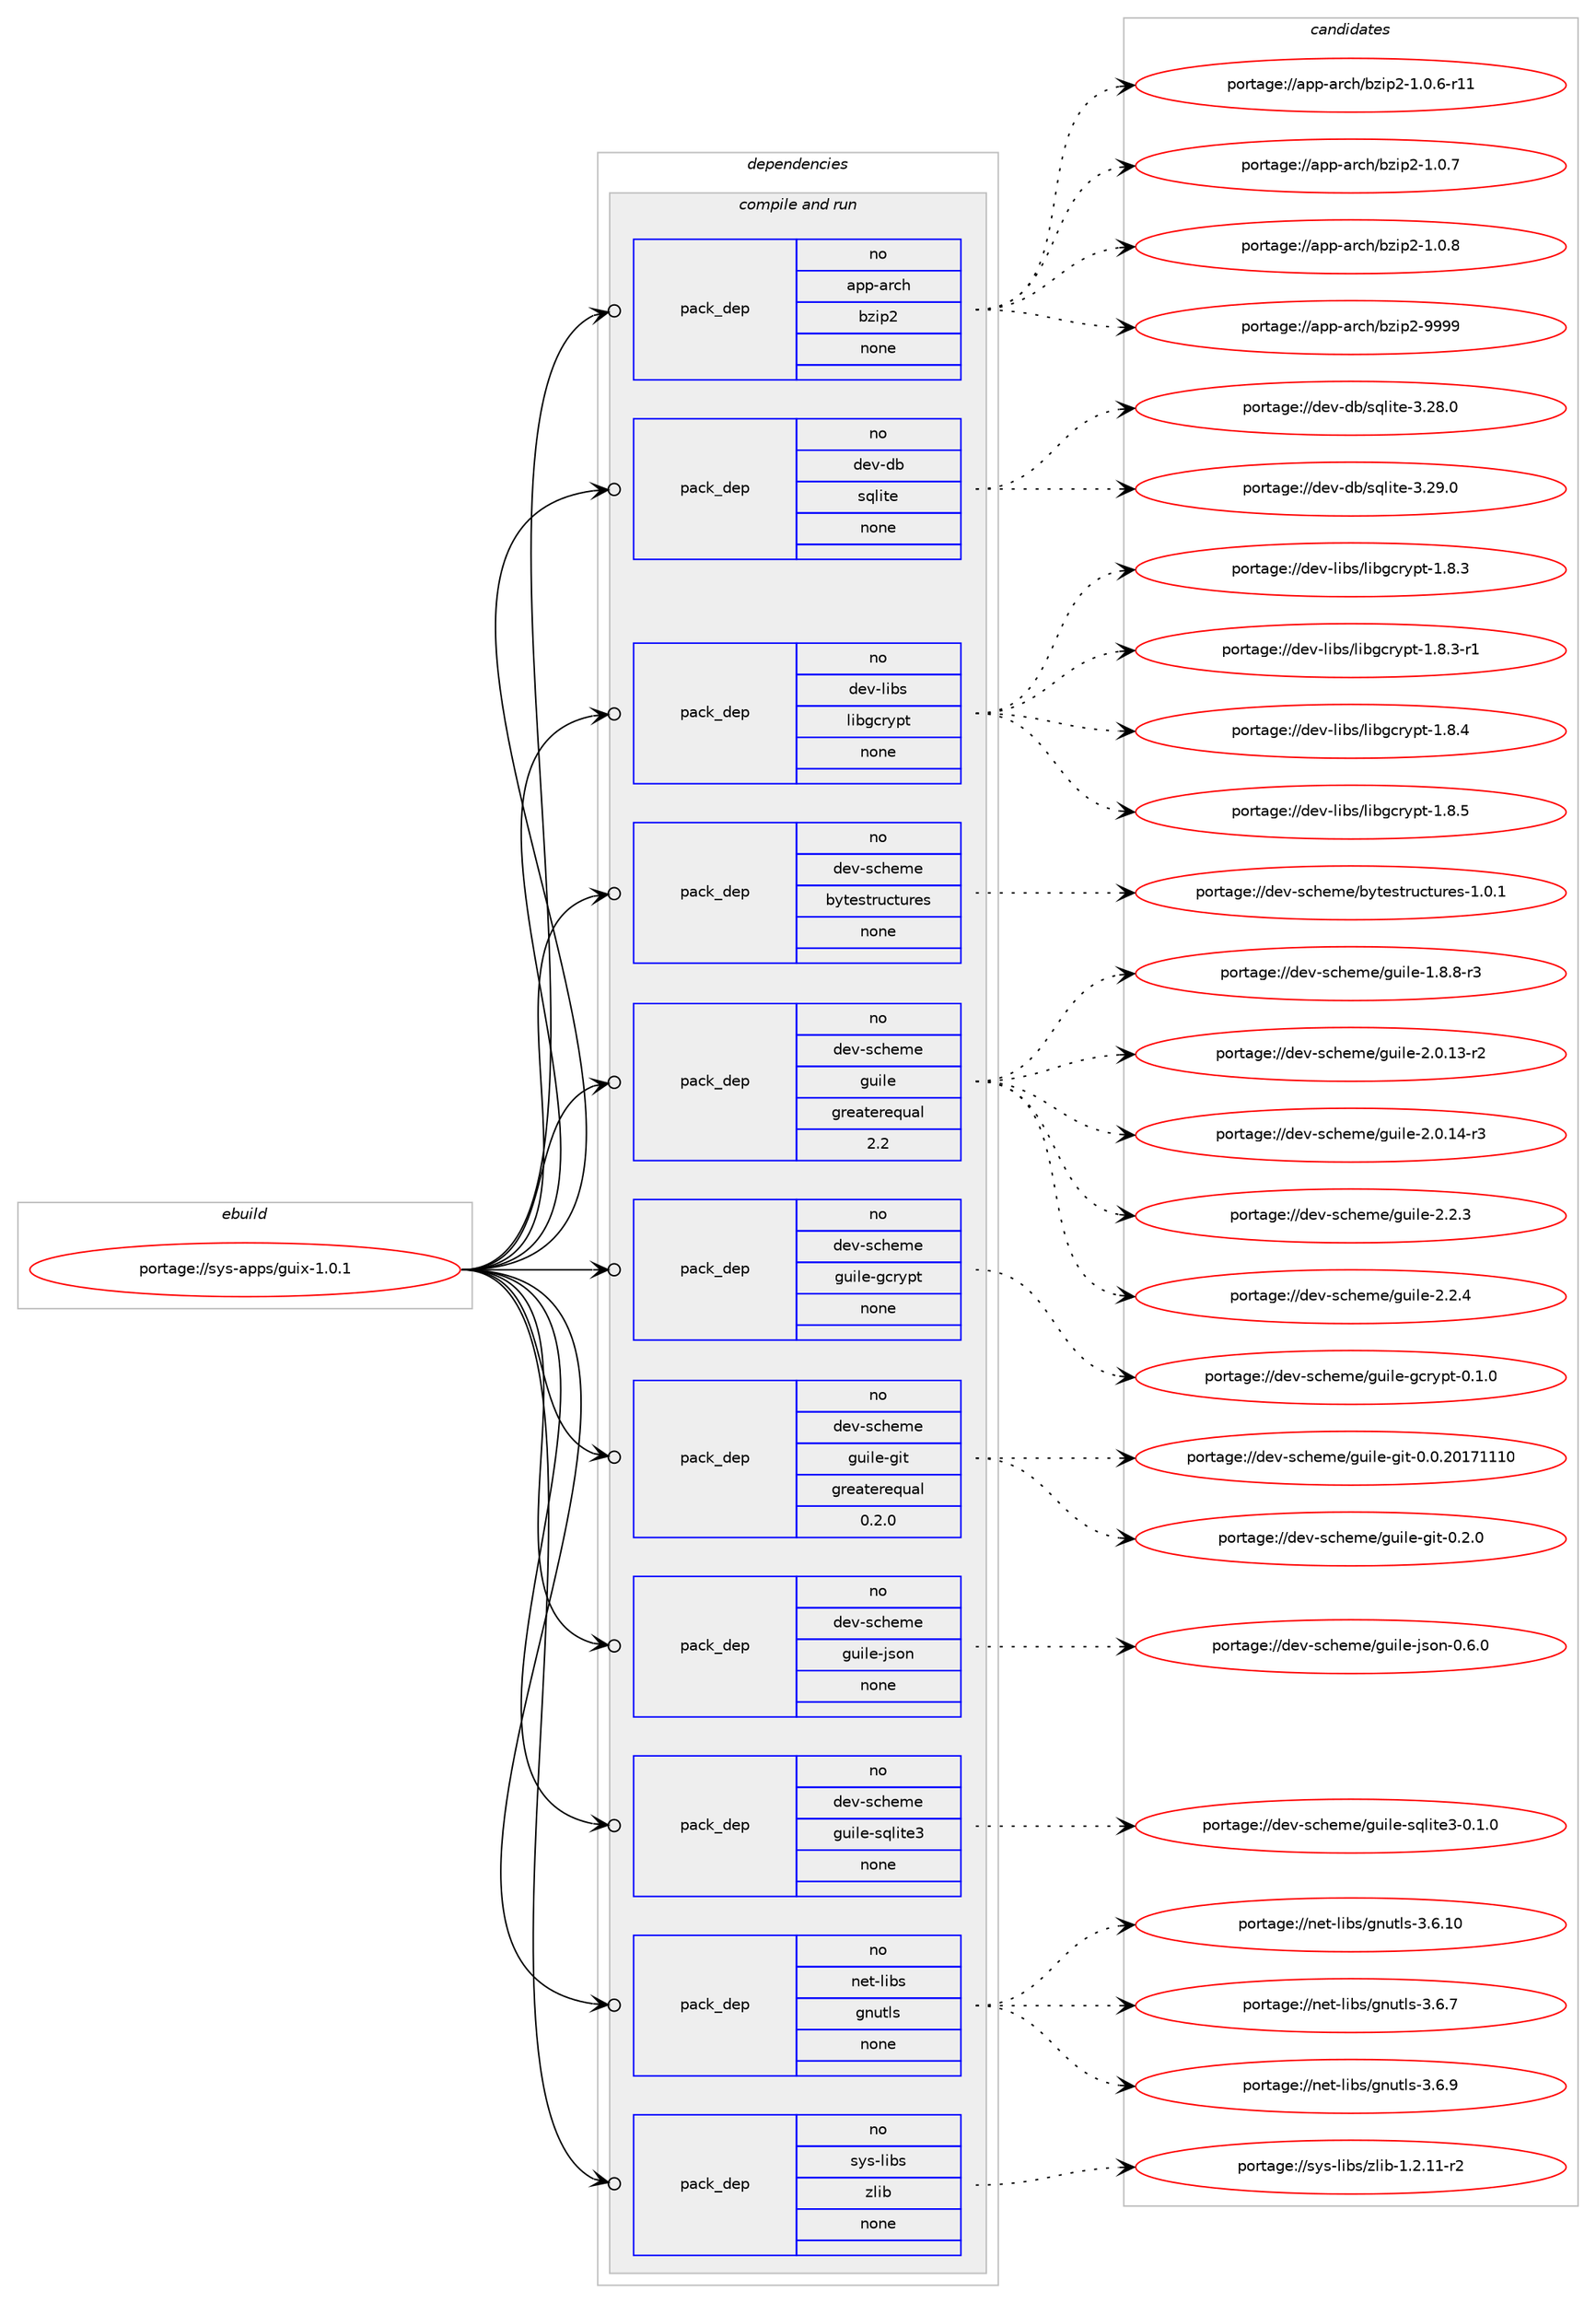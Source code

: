 digraph prolog {

# *************
# Graph options
# *************

newrank=true;
concentrate=true;
compound=true;
graph [rankdir=LR,fontname=Helvetica,fontsize=10,ranksep=1.5];#, ranksep=2.5, nodesep=0.2];
edge  [arrowhead=vee];
node  [fontname=Helvetica,fontsize=10];

# **********
# The ebuild
# **********

subgraph cluster_leftcol {
color=gray;
rank=same;
label=<<i>ebuild</i>>;
id [label="portage://sys-apps/guix-1.0.1", color=red, width=4, href="../sys-apps/guix-1.0.1.svg"];
}

# ****************
# The dependencies
# ****************

subgraph cluster_midcol {
color=gray;
label=<<i>dependencies</i>>;
subgraph cluster_compile {
fillcolor="#eeeeee";
style=filled;
label=<<i>compile</i>>;
}
subgraph cluster_compileandrun {
fillcolor="#eeeeee";
style=filled;
label=<<i>compile and run</i>>;
subgraph pack302351 {
dependency408476 [label=<<TABLE BORDER="0" CELLBORDER="1" CELLSPACING="0" CELLPADDING="4" WIDTH="220"><TR><TD ROWSPAN="6" CELLPADDING="30">pack_dep</TD></TR><TR><TD WIDTH="110">no</TD></TR><TR><TD>app-arch</TD></TR><TR><TD>bzip2</TD></TR><TR><TD>none</TD></TR><TR><TD></TD></TR></TABLE>>, shape=none, color=blue];
}
id:e -> dependency408476:w [weight=20,style="solid",arrowhead="odotvee"];
subgraph pack302352 {
dependency408477 [label=<<TABLE BORDER="0" CELLBORDER="1" CELLSPACING="0" CELLPADDING="4" WIDTH="220"><TR><TD ROWSPAN="6" CELLPADDING="30">pack_dep</TD></TR><TR><TD WIDTH="110">no</TD></TR><TR><TD>dev-db</TD></TR><TR><TD>sqlite</TD></TR><TR><TD>none</TD></TR><TR><TD></TD></TR></TABLE>>, shape=none, color=blue];
}
id:e -> dependency408477:w [weight=20,style="solid",arrowhead="odotvee"];
subgraph pack302353 {
dependency408478 [label=<<TABLE BORDER="0" CELLBORDER="1" CELLSPACING="0" CELLPADDING="4" WIDTH="220"><TR><TD ROWSPAN="6" CELLPADDING="30">pack_dep</TD></TR><TR><TD WIDTH="110">no</TD></TR><TR><TD>dev-libs</TD></TR><TR><TD>libgcrypt</TD></TR><TR><TD>none</TD></TR><TR><TD></TD></TR></TABLE>>, shape=none, color=blue];
}
id:e -> dependency408478:w [weight=20,style="solid",arrowhead="odotvee"];
subgraph pack302354 {
dependency408479 [label=<<TABLE BORDER="0" CELLBORDER="1" CELLSPACING="0" CELLPADDING="4" WIDTH="220"><TR><TD ROWSPAN="6" CELLPADDING="30">pack_dep</TD></TR><TR><TD WIDTH="110">no</TD></TR><TR><TD>dev-scheme</TD></TR><TR><TD>bytestructures</TD></TR><TR><TD>none</TD></TR><TR><TD></TD></TR></TABLE>>, shape=none, color=blue];
}
id:e -> dependency408479:w [weight=20,style="solid",arrowhead="odotvee"];
subgraph pack302355 {
dependency408480 [label=<<TABLE BORDER="0" CELLBORDER="1" CELLSPACING="0" CELLPADDING="4" WIDTH="220"><TR><TD ROWSPAN="6" CELLPADDING="30">pack_dep</TD></TR><TR><TD WIDTH="110">no</TD></TR><TR><TD>dev-scheme</TD></TR><TR><TD>guile</TD></TR><TR><TD>greaterequal</TD></TR><TR><TD>2.2</TD></TR></TABLE>>, shape=none, color=blue];
}
id:e -> dependency408480:w [weight=20,style="solid",arrowhead="odotvee"];
subgraph pack302356 {
dependency408481 [label=<<TABLE BORDER="0" CELLBORDER="1" CELLSPACING="0" CELLPADDING="4" WIDTH="220"><TR><TD ROWSPAN="6" CELLPADDING="30">pack_dep</TD></TR><TR><TD WIDTH="110">no</TD></TR><TR><TD>dev-scheme</TD></TR><TR><TD>guile-gcrypt</TD></TR><TR><TD>none</TD></TR><TR><TD></TD></TR></TABLE>>, shape=none, color=blue];
}
id:e -> dependency408481:w [weight=20,style="solid",arrowhead="odotvee"];
subgraph pack302357 {
dependency408482 [label=<<TABLE BORDER="0" CELLBORDER="1" CELLSPACING="0" CELLPADDING="4" WIDTH="220"><TR><TD ROWSPAN="6" CELLPADDING="30">pack_dep</TD></TR><TR><TD WIDTH="110">no</TD></TR><TR><TD>dev-scheme</TD></TR><TR><TD>guile-git</TD></TR><TR><TD>greaterequal</TD></TR><TR><TD>0.2.0</TD></TR></TABLE>>, shape=none, color=blue];
}
id:e -> dependency408482:w [weight=20,style="solid",arrowhead="odotvee"];
subgraph pack302358 {
dependency408483 [label=<<TABLE BORDER="0" CELLBORDER="1" CELLSPACING="0" CELLPADDING="4" WIDTH="220"><TR><TD ROWSPAN="6" CELLPADDING="30">pack_dep</TD></TR><TR><TD WIDTH="110">no</TD></TR><TR><TD>dev-scheme</TD></TR><TR><TD>guile-json</TD></TR><TR><TD>none</TD></TR><TR><TD></TD></TR></TABLE>>, shape=none, color=blue];
}
id:e -> dependency408483:w [weight=20,style="solid",arrowhead="odotvee"];
subgraph pack302359 {
dependency408484 [label=<<TABLE BORDER="0" CELLBORDER="1" CELLSPACING="0" CELLPADDING="4" WIDTH="220"><TR><TD ROWSPAN="6" CELLPADDING="30">pack_dep</TD></TR><TR><TD WIDTH="110">no</TD></TR><TR><TD>dev-scheme</TD></TR><TR><TD>guile-sqlite3</TD></TR><TR><TD>none</TD></TR><TR><TD></TD></TR></TABLE>>, shape=none, color=blue];
}
id:e -> dependency408484:w [weight=20,style="solid",arrowhead="odotvee"];
subgraph pack302360 {
dependency408485 [label=<<TABLE BORDER="0" CELLBORDER="1" CELLSPACING="0" CELLPADDING="4" WIDTH="220"><TR><TD ROWSPAN="6" CELLPADDING="30">pack_dep</TD></TR><TR><TD WIDTH="110">no</TD></TR><TR><TD>net-libs</TD></TR><TR><TD>gnutls</TD></TR><TR><TD>none</TD></TR><TR><TD></TD></TR></TABLE>>, shape=none, color=blue];
}
id:e -> dependency408485:w [weight=20,style="solid",arrowhead="odotvee"];
subgraph pack302361 {
dependency408486 [label=<<TABLE BORDER="0" CELLBORDER="1" CELLSPACING="0" CELLPADDING="4" WIDTH="220"><TR><TD ROWSPAN="6" CELLPADDING="30">pack_dep</TD></TR><TR><TD WIDTH="110">no</TD></TR><TR><TD>sys-libs</TD></TR><TR><TD>zlib</TD></TR><TR><TD>none</TD></TR><TR><TD></TD></TR></TABLE>>, shape=none, color=blue];
}
id:e -> dependency408486:w [weight=20,style="solid",arrowhead="odotvee"];
}
subgraph cluster_run {
fillcolor="#eeeeee";
style=filled;
label=<<i>run</i>>;
}
}

# **************
# The candidates
# **************

subgraph cluster_choices {
rank=same;
color=gray;
label=<<i>candidates</i>>;

subgraph choice302351 {
color=black;
nodesep=1;
choiceportage97112112459711499104479812210511250454946484654451144949 [label="portage://app-arch/bzip2-1.0.6-r11", color=red, width=4,href="../app-arch/bzip2-1.0.6-r11.svg"];
choiceportage97112112459711499104479812210511250454946484655 [label="portage://app-arch/bzip2-1.0.7", color=red, width=4,href="../app-arch/bzip2-1.0.7.svg"];
choiceportage97112112459711499104479812210511250454946484656 [label="portage://app-arch/bzip2-1.0.8", color=red, width=4,href="../app-arch/bzip2-1.0.8.svg"];
choiceportage971121124597114991044798122105112504557575757 [label="portage://app-arch/bzip2-9999", color=red, width=4,href="../app-arch/bzip2-9999.svg"];
dependency408476:e -> choiceportage97112112459711499104479812210511250454946484654451144949:w [style=dotted,weight="100"];
dependency408476:e -> choiceportage97112112459711499104479812210511250454946484655:w [style=dotted,weight="100"];
dependency408476:e -> choiceportage97112112459711499104479812210511250454946484656:w [style=dotted,weight="100"];
dependency408476:e -> choiceportage971121124597114991044798122105112504557575757:w [style=dotted,weight="100"];
}
subgraph choice302352 {
color=black;
nodesep=1;
choiceportage10010111845100984711511310810511610145514650564648 [label="portage://dev-db/sqlite-3.28.0", color=red, width=4,href="../dev-db/sqlite-3.28.0.svg"];
choiceportage10010111845100984711511310810511610145514650574648 [label="portage://dev-db/sqlite-3.29.0", color=red, width=4,href="../dev-db/sqlite-3.29.0.svg"];
dependency408477:e -> choiceportage10010111845100984711511310810511610145514650564648:w [style=dotted,weight="100"];
dependency408477:e -> choiceportage10010111845100984711511310810511610145514650574648:w [style=dotted,weight="100"];
}
subgraph choice302353 {
color=black;
nodesep=1;
choiceportage1001011184510810598115471081059810399114121112116454946564651 [label="portage://dev-libs/libgcrypt-1.8.3", color=red, width=4,href="../dev-libs/libgcrypt-1.8.3.svg"];
choiceportage10010111845108105981154710810598103991141211121164549465646514511449 [label="portage://dev-libs/libgcrypt-1.8.3-r1", color=red, width=4,href="../dev-libs/libgcrypt-1.8.3-r1.svg"];
choiceportage1001011184510810598115471081059810399114121112116454946564652 [label="portage://dev-libs/libgcrypt-1.8.4", color=red, width=4,href="../dev-libs/libgcrypt-1.8.4.svg"];
choiceportage1001011184510810598115471081059810399114121112116454946564653 [label="portage://dev-libs/libgcrypt-1.8.5", color=red, width=4,href="../dev-libs/libgcrypt-1.8.5.svg"];
dependency408478:e -> choiceportage1001011184510810598115471081059810399114121112116454946564651:w [style=dotted,weight="100"];
dependency408478:e -> choiceportage10010111845108105981154710810598103991141211121164549465646514511449:w [style=dotted,weight="100"];
dependency408478:e -> choiceportage1001011184510810598115471081059810399114121112116454946564652:w [style=dotted,weight="100"];
dependency408478:e -> choiceportage1001011184510810598115471081059810399114121112116454946564653:w [style=dotted,weight="100"];
}
subgraph choice302354 {
color=black;
nodesep=1;
choiceportage1001011184511599104101109101479812111610111511611411799116117114101115454946484649 [label="portage://dev-scheme/bytestructures-1.0.1", color=red, width=4,href="../dev-scheme/bytestructures-1.0.1.svg"];
dependency408479:e -> choiceportage1001011184511599104101109101479812111610111511611411799116117114101115454946484649:w [style=dotted,weight="100"];
}
subgraph choice302355 {
color=black;
nodesep=1;
choiceportage1001011184511599104101109101471031171051081014549465646564511451 [label="portage://dev-scheme/guile-1.8.8-r3", color=red, width=4,href="../dev-scheme/guile-1.8.8-r3.svg"];
choiceportage100101118451159910410110910147103117105108101455046484649514511450 [label="portage://dev-scheme/guile-2.0.13-r2", color=red, width=4,href="../dev-scheme/guile-2.0.13-r2.svg"];
choiceportage100101118451159910410110910147103117105108101455046484649524511451 [label="portage://dev-scheme/guile-2.0.14-r3", color=red, width=4,href="../dev-scheme/guile-2.0.14-r3.svg"];
choiceportage100101118451159910410110910147103117105108101455046504651 [label="portage://dev-scheme/guile-2.2.3", color=red, width=4,href="../dev-scheme/guile-2.2.3.svg"];
choiceportage100101118451159910410110910147103117105108101455046504652 [label="portage://dev-scheme/guile-2.2.4", color=red, width=4,href="../dev-scheme/guile-2.2.4.svg"];
dependency408480:e -> choiceportage1001011184511599104101109101471031171051081014549465646564511451:w [style=dotted,weight="100"];
dependency408480:e -> choiceportage100101118451159910410110910147103117105108101455046484649514511450:w [style=dotted,weight="100"];
dependency408480:e -> choiceportage100101118451159910410110910147103117105108101455046484649524511451:w [style=dotted,weight="100"];
dependency408480:e -> choiceportage100101118451159910410110910147103117105108101455046504651:w [style=dotted,weight="100"];
dependency408480:e -> choiceportage100101118451159910410110910147103117105108101455046504652:w [style=dotted,weight="100"];
}
subgraph choice302356 {
color=black;
nodesep=1;
choiceportage1001011184511599104101109101471031171051081014510399114121112116454846494648 [label="portage://dev-scheme/guile-gcrypt-0.1.0", color=red, width=4,href="../dev-scheme/guile-gcrypt-0.1.0.svg"];
dependency408481:e -> choiceportage1001011184511599104101109101471031171051081014510399114121112116454846494648:w [style=dotted,weight="100"];
}
subgraph choice302357 {
color=black;
nodesep=1;
choiceportage1001011184511599104101109101471031171051081014510310511645484648465048495549494948 [label="portage://dev-scheme/guile-git-0.0.20171110", color=red, width=4,href="../dev-scheme/guile-git-0.0.20171110.svg"];
choiceportage10010111845115991041011091014710311710510810145103105116454846504648 [label="portage://dev-scheme/guile-git-0.2.0", color=red, width=4,href="../dev-scheme/guile-git-0.2.0.svg"];
dependency408482:e -> choiceportage1001011184511599104101109101471031171051081014510310511645484648465048495549494948:w [style=dotted,weight="100"];
dependency408482:e -> choiceportage10010111845115991041011091014710311710510810145103105116454846504648:w [style=dotted,weight="100"];
}
subgraph choice302358 {
color=black;
nodesep=1;
choiceportage10010111845115991041011091014710311710510810145106115111110454846544648 [label="portage://dev-scheme/guile-json-0.6.0", color=red, width=4,href="../dev-scheme/guile-json-0.6.0.svg"];
dependency408483:e -> choiceportage10010111845115991041011091014710311710510810145106115111110454846544648:w [style=dotted,weight="100"];
}
subgraph choice302359 {
color=black;
nodesep=1;
choiceportage1001011184511599104101109101471031171051081014511511310810511610151454846494648 [label="portage://dev-scheme/guile-sqlite3-0.1.0", color=red, width=4,href="../dev-scheme/guile-sqlite3-0.1.0.svg"];
dependency408484:e -> choiceportage1001011184511599104101109101471031171051081014511511310810511610151454846494648:w [style=dotted,weight="100"];
}
subgraph choice302360 {
color=black;
nodesep=1;
choiceportage11010111645108105981154710311011711610811545514654464948 [label="portage://net-libs/gnutls-3.6.10", color=red, width=4,href="../net-libs/gnutls-3.6.10.svg"];
choiceportage110101116451081059811547103110117116108115455146544655 [label="portage://net-libs/gnutls-3.6.7", color=red, width=4,href="../net-libs/gnutls-3.6.7.svg"];
choiceportage110101116451081059811547103110117116108115455146544657 [label="portage://net-libs/gnutls-3.6.9", color=red, width=4,href="../net-libs/gnutls-3.6.9.svg"];
dependency408485:e -> choiceportage11010111645108105981154710311011711610811545514654464948:w [style=dotted,weight="100"];
dependency408485:e -> choiceportage110101116451081059811547103110117116108115455146544655:w [style=dotted,weight="100"];
dependency408485:e -> choiceportage110101116451081059811547103110117116108115455146544657:w [style=dotted,weight="100"];
}
subgraph choice302361 {
color=black;
nodesep=1;
choiceportage11512111545108105981154712210810598454946504649494511450 [label="portage://sys-libs/zlib-1.2.11-r2", color=red, width=4,href="../sys-libs/zlib-1.2.11-r2.svg"];
dependency408486:e -> choiceportage11512111545108105981154712210810598454946504649494511450:w [style=dotted,weight="100"];
}
}

}

